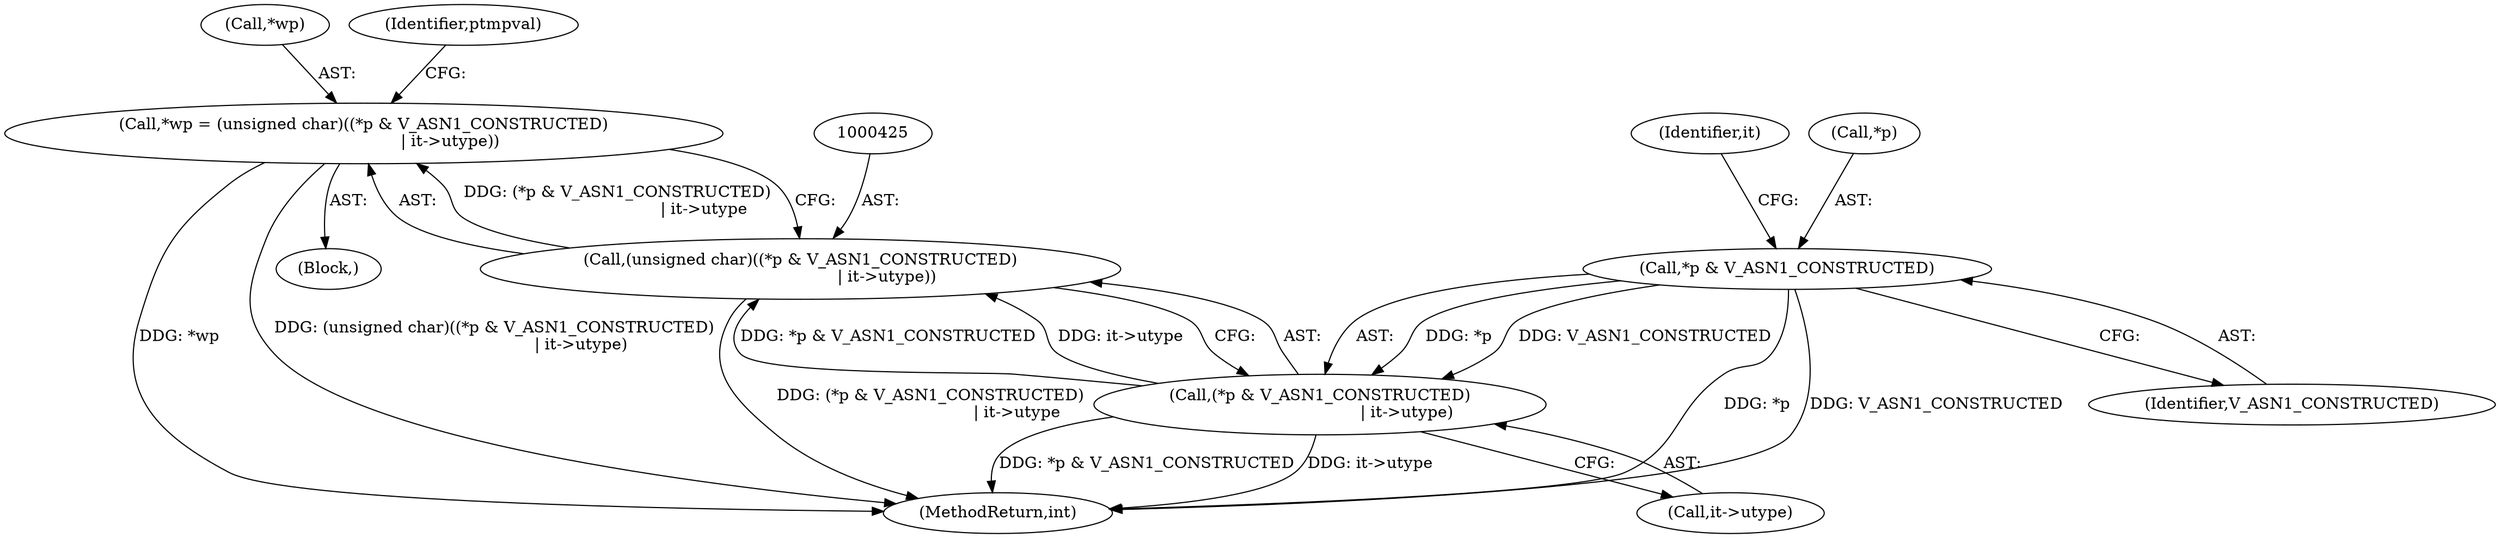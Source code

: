 digraph "0_openssl_b717b083073b6cacc0a5e2397b661678aff7ae7f@pointer" {
"1000421" [label="(Call,*wp = (unsigned char)((*p & V_ASN1_CONSTRUCTED)\n                                  | it->utype))"];
"1000424" [label="(Call,(unsigned char)((*p & V_ASN1_CONSTRUCTED)\n                                  | it->utype))"];
"1000426" [label="(Call,(*p & V_ASN1_CONSTRUCTED)\n                                  | it->utype)"];
"1000427" [label="(Call,*p & V_ASN1_CONSTRUCTED)"];
"1000431" [label="(Call,it->utype)"];
"1000424" [label="(Call,(unsigned char)((*p & V_ASN1_CONSTRUCTED)\n                                  | it->utype))"];
"1000422" [label="(Call,*wp)"];
"1000432" [label="(Identifier,it)"];
"1000428" [label="(Call,*p)"];
"1000955" [label="(MethodReturn,int)"];
"1000421" [label="(Call,*wp = (unsigned char)((*p & V_ASN1_CONSTRUCTED)\n                                  | it->utype))"];
"1000430" [label="(Identifier,V_ASN1_CONSTRUCTED)"];
"1000435" [label="(Identifier,ptmpval)"];
"1000427" [label="(Call,*p & V_ASN1_CONSTRUCTED)"];
"1000401" [label="(Block,)"];
"1000426" [label="(Call,(*p & V_ASN1_CONSTRUCTED)\n                                  | it->utype)"];
"1000421" -> "1000401"  [label="AST: "];
"1000421" -> "1000424"  [label="CFG: "];
"1000422" -> "1000421"  [label="AST: "];
"1000424" -> "1000421"  [label="AST: "];
"1000435" -> "1000421"  [label="CFG: "];
"1000421" -> "1000955"  [label="DDG: *wp"];
"1000421" -> "1000955"  [label="DDG: (unsigned char)((*p & V_ASN1_CONSTRUCTED)\n                                  | it->utype)"];
"1000424" -> "1000421"  [label="DDG: (*p & V_ASN1_CONSTRUCTED)\n                                  | it->utype"];
"1000424" -> "1000426"  [label="CFG: "];
"1000425" -> "1000424"  [label="AST: "];
"1000426" -> "1000424"  [label="AST: "];
"1000424" -> "1000955"  [label="DDG: (*p & V_ASN1_CONSTRUCTED)\n                                  | it->utype"];
"1000426" -> "1000424"  [label="DDG: *p & V_ASN1_CONSTRUCTED"];
"1000426" -> "1000424"  [label="DDG: it->utype"];
"1000426" -> "1000431"  [label="CFG: "];
"1000427" -> "1000426"  [label="AST: "];
"1000431" -> "1000426"  [label="AST: "];
"1000426" -> "1000955"  [label="DDG: *p & V_ASN1_CONSTRUCTED"];
"1000426" -> "1000955"  [label="DDG: it->utype"];
"1000427" -> "1000426"  [label="DDG: *p"];
"1000427" -> "1000426"  [label="DDG: V_ASN1_CONSTRUCTED"];
"1000427" -> "1000430"  [label="CFG: "];
"1000428" -> "1000427"  [label="AST: "];
"1000430" -> "1000427"  [label="AST: "];
"1000432" -> "1000427"  [label="CFG: "];
"1000427" -> "1000955"  [label="DDG: *p"];
"1000427" -> "1000955"  [label="DDG: V_ASN1_CONSTRUCTED"];
}
